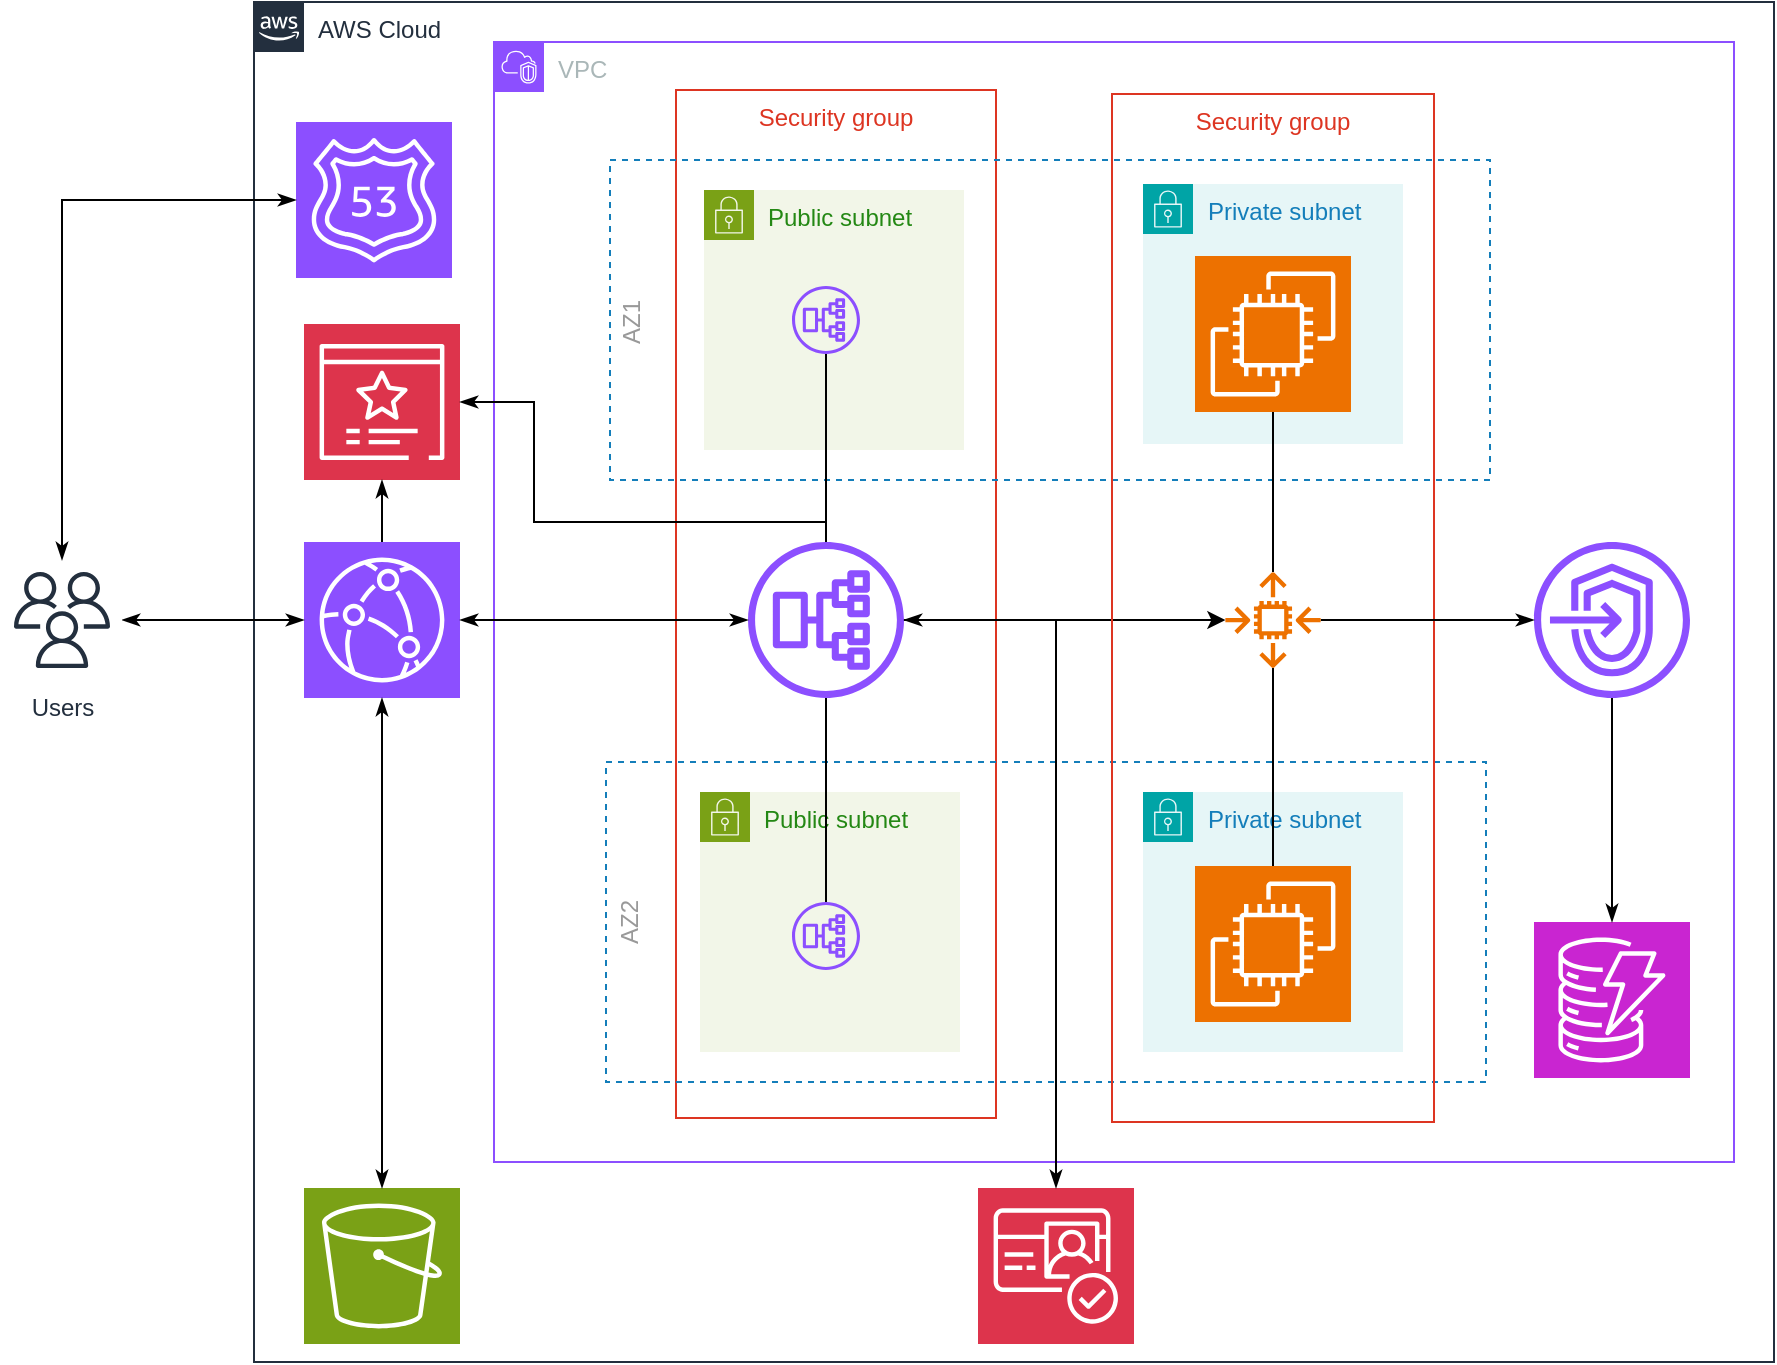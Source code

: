 <mxfile version="22.1.2" type="device">
  <diagram name="ec2" id="_RmQH7KnOGsij2FUnCk4">
    <mxGraphModel dx="1242" dy="878" grid="1" gridSize="10" guides="1" tooltips="1" connect="1" arrows="1" fold="1" page="1" pageScale="1" pageWidth="1169" pageHeight="827" math="0" shadow="0">
      <root>
        <mxCell id="0" />
        <mxCell id="1" parent="0" />
        <mxCell id="RuOC9vCOfAOgvu9QvJPF-28" style="edgeStyle=orthogonalEdgeStyle;rounded=0;orthogonalLoop=1;jettySize=auto;html=1;" parent="1" source="joH_R6q9To4xru3pqBCx-46" target="RuOC9vCOfAOgvu9QvJPF-5" edge="1">
          <mxGeometry relative="1" as="geometry" />
        </mxCell>
        <mxCell id="joH_R6q9To4xru3pqBCx-31" value="Security group" style="fillColor=none;strokeColor=#DD3522;verticalAlign=top;fontStyle=0;fontColor=#DD3522;whiteSpace=wrap;html=1;movable=1;resizable=1;rotatable=1;deletable=1;editable=1;locked=0;connectable=1;container=0;" parent="1" vertex="1">
          <mxGeometry x="371" y="104" width="160" height="514" as="geometry" />
        </mxCell>
        <mxCell id="joH_R6q9To4xru3pqBCx-1" value="AWS Cloud" style="points=[[0,0],[0.25,0],[0.5,0],[0.75,0],[1,0],[1,0.25],[1,0.5],[1,0.75],[1,1],[0.75,1],[0.5,1],[0.25,1],[0,1],[0,0.75],[0,0.5],[0,0.25]];outlineConnect=0;gradientColor=none;html=1;whiteSpace=wrap;fontSize=12;fontStyle=0;container=1;pointerEvents=0;collapsible=0;recursiveResize=0;shape=mxgraph.aws4.group;grIcon=mxgraph.aws4.group_aws_cloud_alt;strokeColor=#232F3E;fillColor=none;verticalAlign=top;align=left;spacingLeft=30;fontColor=#232F3E;dashed=0;" parent="1" vertex="1">
          <mxGeometry x="160" y="60" width="760" height="680" as="geometry" />
        </mxCell>
        <mxCell id="joH_R6q9To4xru3pqBCx-26" value="" style="fillColor=none;strokeColor=#147EBA;dashed=1;verticalAlign=middle;fontStyle=0;fontColor=#147EBA;whiteSpace=wrap;html=1;align=right;horizontal=1;labelPosition=left;verticalLabelPosition=middle;direction=west;flipH=1;flipV=1;" parent="joH_R6q9To4xru3pqBCx-1" vertex="1">
          <mxGeometry x="178" y="79" width="440" height="160" as="geometry" />
        </mxCell>
        <mxCell id="joH_R6q9To4xru3pqBCx-27" value="" style="fillColor=none;strokeColor=#147EBA;dashed=1;verticalAlign=middle;fontStyle=0;fontColor=#147EBA;whiteSpace=wrap;html=1;labelPosition=left;verticalLabelPosition=middle;align=right;" parent="joH_R6q9To4xru3pqBCx-1" vertex="1">
          <mxGeometry x="176" y="380" width="440" height="160" as="geometry" />
        </mxCell>
        <mxCell id="joH_R6q9To4xru3pqBCx-33" value="AZ1" style="text;html=1;strokeColor=none;fillColor=none;align=center;verticalAlign=middle;whiteSpace=wrap;rounded=0;rotation=-90;fontColor=#999999;" parent="joH_R6q9To4xru3pqBCx-1" vertex="1">
          <mxGeometry x="159" y="149" width="60" height="22" as="geometry" />
        </mxCell>
        <mxCell id="joH_R6q9To4xru3pqBCx-36" value="AZ2" style="text;html=1;strokeColor=none;fillColor=none;align=center;verticalAlign=middle;whiteSpace=wrap;rounded=0;rotation=-90;fontColor=#999999;" parent="joH_R6q9To4xru3pqBCx-1" vertex="1">
          <mxGeometry x="158" y="448" width="60" height="24" as="geometry" />
        </mxCell>
        <mxCell id="RuOC9vCOfAOgvu9QvJPF-10" value="" style="sketch=0;points=[[0,0,0],[0.25,0,0],[0.5,0,0],[0.75,0,0],[1,0,0],[0,1,0],[0.25,1,0],[0.5,1,0],[0.75,1,0],[1,1,0],[0,0.25,0],[0,0.5,0],[0,0.75,0],[1,0.25,0],[1,0.5,0],[1,0.75,0]];outlineConnect=0;fontColor=#232F3E;fillColor=#8C4FFF;strokeColor=#ffffff;dashed=0;verticalLabelPosition=bottom;verticalAlign=top;align=center;html=1;fontSize=12;fontStyle=0;aspect=fixed;shape=mxgraph.aws4.resourceIcon;resIcon=mxgraph.aws4.cloudfront;" parent="joH_R6q9To4xru3pqBCx-1" vertex="1">
          <mxGeometry x="25" y="270" width="78" height="78" as="geometry" />
        </mxCell>
        <mxCell id="RuOC9vCOfAOgvu9QvJPF-11" value="" style="sketch=0;points=[[0,0,0],[0.25,0,0],[0.5,0,0],[0.75,0,0],[1,0,0],[0,1,0],[0.25,1,0],[0.5,1,0],[0.75,1,0],[1,1,0],[0,0.25,0],[0,0.5,0],[0,0.75,0],[1,0.25,0],[1,0.5,0],[1,0.75,0]];outlineConnect=0;fontColor=#232F3E;fillColor=#DD344C;strokeColor=#ffffff;dashed=0;verticalLabelPosition=bottom;verticalAlign=top;align=center;html=1;fontSize=12;fontStyle=0;aspect=fixed;shape=mxgraph.aws4.resourceIcon;resIcon=mxgraph.aws4.cognito;" parent="joH_R6q9To4xru3pqBCx-1" vertex="1">
          <mxGeometry x="362" y="593" width="78" height="78" as="geometry" />
        </mxCell>
        <mxCell id="RuOC9vCOfAOgvu9QvJPF-12" value="" style="sketch=0;points=[[0,0,0],[0.25,0,0],[0.5,0,0],[0.75,0,0],[1,0,0],[0,1,0],[0.25,1,0],[0.5,1,0],[0.75,1,0],[1,1,0],[0,0.25,0],[0,0.5,0],[0,0.75,0],[1,0.25,0],[1,0.5,0],[1,0.75,0]];outlineConnect=0;fontColor=#232F3E;fillColor=#7AA116;strokeColor=#ffffff;dashed=0;verticalLabelPosition=bottom;verticalAlign=top;align=center;html=1;fontSize=12;fontStyle=0;aspect=fixed;shape=mxgraph.aws4.resourceIcon;resIcon=mxgraph.aws4.s3;" parent="joH_R6q9To4xru3pqBCx-1" vertex="1">
          <mxGeometry x="25" y="593" width="78" height="78" as="geometry" />
        </mxCell>
        <mxCell id="RuOC9vCOfAOgvu9QvJPF-13" value="" style="sketch=0;points=[[0,0,0],[0.25,0,0],[0.5,0,0],[0.75,0,0],[1,0,0],[0,1,0],[0.25,1,0],[0.5,1,0],[0.75,1,0],[1,1,0],[0,0.25,0],[0,0.5,0],[0,0.75,0],[1,0.25,0],[1,0.5,0],[1,0.75,0]];outlineConnect=0;fontColor=#232F3E;fillColor=#DD344C;strokeColor=#ffffff;dashed=0;verticalLabelPosition=bottom;verticalAlign=top;align=center;html=1;fontSize=12;fontStyle=0;aspect=fixed;shape=mxgraph.aws4.resourceIcon;resIcon=mxgraph.aws4.certificate_manager_3;" parent="joH_R6q9To4xru3pqBCx-1" vertex="1">
          <mxGeometry x="25" y="161" width="78" height="78" as="geometry" />
        </mxCell>
        <mxCell id="RuOC9vCOfAOgvu9QvJPF-16" value="" style="sketch=0;points=[[0,0,0],[0.25,0,0],[0.5,0,0],[0.75,0,0],[1,0,0],[0,1,0],[0.25,1,0],[0.5,1,0],[0.75,1,0],[1,1,0],[0,0.25,0],[0,0.5,0],[0,0.75,0],[1,0.25,0],[1,0.5,0],[1,0.75,0]];outlineConnect=0;fontColor=#232F3E;fillColor=#8C4FFF;strokeColor=#ffffff;dashed=0;verticalLabelPosition=bottom;verticalAlign=top;align=center;html=1;fontSize=12;fontStyle=0;aspect=fixed;shape=mxgraph.aws4.resourceIcon;resIcon=mxgraph.aws4.route_53;" parent="joH_R6q9To4xru3pqBCx-1" vertex="1">
          <mxGeometry x="21" y="60" width="78" height="78" as="geometry" />
        </mxCell>
        <mxCell id="RuOC9vCOfAOgvu9QvJPF-24" style="edgeStyle=orthogonalEdgeStyle;rounded=0;orthogonalLoop=1;jettySize=auto;html=1;entryX=0.5;entryY=0;entryDx=0;entryDy=0;entryPerimeter=0;startArrow=classicThin;startFill=1;endArrow=classicThin;endFill=1;" parent="joH_R6q9To4xru3pqBCx-1" source="RuOC9vCOfAOgvu9QvJPF-10" target="RuOC9vCOfAOgvu9QvJPF-12" edge="1">
          <mxGeometry relative="1" as="geometry" />
        </mxCell>
        <mxCell id="RuOC9vCOfAOgvu9QvJPF-31" style="edgeStyle=orthogonalEdgeStyle;rounded=0;orthogonalLoop=1;jettySize=auto;html=1;entryX=0.5;entryY=1;entryDx=0;entryDy=0;entryPerimeter=0;startArrow=none;startFill=0;endArrow=classicThin;endFill=1;" parent="joH_R6q9To4xru3pqBCx-1" source="RuOC9vCOfAOgvu9QvJPF-10" target="RuOC9vCOfAOgvu9QvJPF-13" edge="1">
          <mxGeometry relative="1" as="geometry" />
        </mxCell>
        <mxCell id="joH_R6q9To4xru3pqBCx-30" value="VPC" style="points=[[0,0],[0.25,0],[0.5,0],[0.75,0],[1,0],[1,0.25],[1,0.5],[1,0.75],[1,1],[0.75,1],[0.5,1],[0.25,1],[0,1],[0,0.75],[0,0.5],[0,0.25]];outlineConnect=0;gradientColor=none;html=1;whiteSpace=wrap;fontSize=12;fontStyle=0;container=0;pointerEvents=0;collapsible=0;recursiveResize=0;shape=mxgraph.aws4.group;grIcon=mxgraph.aws4.group_vpc2;strokeColor=#8C4FFF;fillColor=none;verticalAlign=top;align=left;spacingLeft=30;fontColor=#AAB7B8;dashed=0;" parent="1" vertex="1">
          <mxGeometry x="280" y="80" width="620" height="560" as="geometry" />
        </mxCell>
        <mxCell id="RuOC9vCOfAOgvu9QvJPF-21" style="edgeStyle=orthogonalEdgeStyle;rounded=0;orthogonalLoop=1;jettySize=auto;html=1;startArrow=classicThin;startFill=1;endArrow=classicThin;endFill=1;" parent="1" source="RuOC9vCOfAOgvu9QvJPF-17" target="RuOC9vCOfAOgvu9QvJPF-10" edge="1">
          <mxGeometry relative="1" as="geometry" />
        </mxCell>
        <mxCell id="RuOC9vCOfAOgvu9QvJPF-17" value="Users" style="sketch=0;outlineConnect=0;fontColor=#232F3E;gradientColor=none;strokeColor=#232F3E;fillColor=#ffffff;dashed=0;verticalLabelPosition=bottom;verticalAlign=top;align=center;html=1;fontSize=12;fontStyle=0;aspect=fixed;shape=mxgraph.aws4.resourceIcon;resIcon=mxgraph.aws4.users;" parent="1" vertex="1">
          <mxGeometry x="34" y="339" width="60" height="60" as="geometry" />
        </mxCell>
        <mxCell id="joH_R6q9To4xru3pqBCx-32" value="Security group" style="fillColor=none;strokeColor=#DD3522;verticalAlign=top;fontStyle=0;fontColor=#DD3522;whiteSpace=wrap;html=1;" parent="1" vertex="1">
          <mxGeometry x="589" y="106" width="161" height="514" as="geometry" />
        </mxCell>
        <mxCell id="joH_R6q9To4xru3pqBCx-42" value="Private subnet" style="points=[[0,0],[0.25,0],[0.5,0],[0.75,0],[1,0],[1,0.25],[1,0.5],[1,0.75],[1,1],[0.75,1],[0.5,1],[0.25,1],[0,1],[0,0.75],[0,0.5],[0,0.25]];outlineConnect=0;gradientColor=none;html=1;whiteSpace=wrap;fontSize=12;fontStyle=0;container=1;pointerEvents=0;collapsible=0;recursiveResize=0;shape=mxgraph.aws4.group;grIcon=mxgraph.aws4.group_security_group;grStroke=0;strokeColor=#00A4A6;fillColor=#E6F6F7;verticalAlign=top;align=left;spacingLeft=30;fontColor=#147EBA;dashed=0;" parent="1" vertex="1">
          <mxGeometry x="604.5" y="151" width="130" height="130" as="geometry" />
        </mxCell>
        <mxCell id="joH_R6q9To4xru3pqBCx-43" value="Private subnet" style="points=[[0,0],[0.25,0],[0.5,0],[0.75,0],[1,0],[1,0.25],[1,0.5],[1,0.75],[1,1],[0.75,1],[0.5,1],[0.25,1],[0,1],[0,0.75],[0,0.5],[0,0.25]];outlineConnect=0;gradientColor=none;html=1;whiteSpace=wrap;fontSize=12;fontStyle=0;container=1;pointerEvents=0;collapsible=0;recursiveResize=0;shape=mxgraph.aws4.group;grIcon=mxgraph.aws4.group_security_group;grStroke=0;strokeColor=#00A4A6;fillColor=#E6F6F7;verticalAlign=top;align=left;spacingLeft=30;fontColor=#147EBA;dashed=0;" parent="1" vertex="1">
          <mxGeometry x="604.5" y="455" width="130" height="130" as="geometry" />
        </mxCell>
        <mxCell id="RuOC9vCOfAOgvu9QvJPF-1" value="" style="sketch=0;points=[[0,0,0],[0.25,0,0],[0.5,0,0],[0.75,0,0],[1,0,0],[0,1,0],[0.25,1,0],[0.5,1,0],[0.75,1,0],[1,1,0],[0,0.25,0],[0,0.5,0],[0,0.75,0],[1,0.25,0],[1,0.5,0],[1,0.75,0]];outlineConnect=0;fontColor=#232F3E;fillColor=#C925D1;strokeColor=#ffffff;dashed=0;verticalLabelPosition=bottom;verticalAlign=top;align=center;html=1;fontSize=12;fontStyle=0;aspect=fixed;shape=mxgraph.aws4.resourceIcon;resIcon=mxgraph.aws4.dynamodb;" parent="1" vertex="1">
          <mxGeometry x="800" y="520" width="78" height="78" as="geometry" />
        </mxCell>
        <mxCell id="z87laOLsCSxG7rPkaEnk-1" style="edgeStyle=orthogonalEdgeStyle;rounded=0;orthogonalLoop=1;jettySize=auto;html=1;endArrow=classicThin;endFill=1;" edge="1" parent="1" source="RuOC9vCOfAOgvu9QvJPF-2" target="RuOC9vCOfAOgvu9QvJPF-1">
          <mxGeometry relative="1" as="geometry" />
        </mxCell>
        <mxCell id="RuOC9vCOfAOgvu9QvJPF-2" value="" style="sketch=0;outlineConnect=0;fontColor=#232F3E;gradientColor=none;fillColor=#8C4FFF;strokeColor=none;dashed=0;verticalLabelPosition=bottom;verticalAlign=top;align=center;html=1;fontSize=12;fontStyle=0;aspect=fixed;pointerEvents=1;shape=mxgraph.aws4.endpoints;" parent="1" vertex="1">
          <mxGeometry x="800" y="330" width="78" height="78" as="geometry" />
        </mxCell>
        <mxCell id="RuOC9vCOfAOgvu9QvJPF-3" value="" style="sketch=0;points=[[0,0,0],[0.25,0,0],[0.5,0,0],[0.75,0,0],[1,0,0],[0,1,0],[0.25,1,0],[0.5,1,0],[0.75,1,0],[1,1,0],[0,0.25,0],[0,0.5,0],[0,0.75,0],[1,0.25,0],[1,0.5,0],[1,0.75,0]];outlineConnect=0;fontColor=#232F3E;fillColor=#ED7100;strokeColor=#ffffff;dashed=0;verticalLabelPosition=bottom;verticalAlign=top;align=center;html=1;fontSize=12;fontStyle=0;aspect=fixed;shape=mxgraph.aws4.resourceIcon;resIcon=mxgraph.aws4.ec2;" parent="1" vertex="1">
          <mxGeometry x="630.5" y="187" width="78" height="78" as="geometry" />
        </mxCell>
        <mxCell id="RuOC9vCOfAOgvu9QvJPF-4" value="" style="sketch=0;points=[[0,0,0],[0.25,0,0],[0.5,0,0],[0.75,0,0],[1,0,0],[0,1,0],[0.25,1,0],[0.5,1,0],[0.75,1,0],[1,1,0],[0,0.25,0],[0,0.5,0],[0,0.75,0],[1,0.25,0],[1,0.5,0],[1,0.75,0]];outlineConnect=0;fontColor=#232F3E;fillColor=#ED7100;strokeColor=#ffffff;dashed=0;verticalLabelPosition=bottom;verticalAlign=top;align=center;html=1;fontSize=12;fontStyle=0;aspect=fixed;shape=mxgraph.aws4.resourceIcon;resIcon=mxgraph.aws4.ec2;" parent="1" vertex="1">
          <mxGeometry x="630.5" y="492" width="78" height="78" as="geometry" />
        </mxCell>
        <mxCell id="joH_R6q9To4xru3pqBCx-37" value="Public subnet" style="points=[[0,0],[0.25,0],[0.5,0],[0.75,0],[1,0],[1,0.25],[1,0.5],[1,0.75],[1,1],[0.75,1],[0.5,1],[0.25,1],[0,1],[0,0.75],[0,0.5],[0,0.25]];outlineConnect=0;gradientColor=none;html=1;whiteSpace=wrap;fontSize=12;fontStyle=0;container=0;pointerEvents=0;collapsible=0;recursiveResize=0;shape=mxgraph.aws4.group;grIcon=mxgraph.aws4.group_security_group;grStroke=0;strokeColor=#7AA116;fillColor=#F2F6E8;verticalAlign=top;align=left;spacingLeft=30;fontColor=#248814;dashed=0;movable=1;resizable=1;rotatable=1;deletable=1;editable=1;locked=0;connectable=1;" parent="1" vertex="1">
          <mxGeometry x="385" y="154" width="130" height="130" as="geometry" />
        </mxCell>
        <mxCell id="RuOC9vCOfAOgvu9QvJPF-29" style="edgeStyle=orthogonalEdgeStyle;rounded=0;orthogonalLoop=1;jettySize=auto;html=1;startArrow=none;startFill=0;endArrow=classicThin;endFill=1;" parent="1" source="RuOC9vCOfAOgvu9QvJPF-5" target="RuOC9vCOfAOgvu9QvJPF-2" edge="1">
          <mxGeometry relative="1" as="geometry" />
        </mxCell>
        <mxCell id="RuOC9vCOfAOgvu9QvJPF-5" value="" style="sketch=0;outlineConnect=0;fontColor=#232F3E;gradientColor=none;fillColor=#ED7100;strokeColor=none;dashed=0;verticalLabelPosition=bottom;verticalAlign=top;align=center;html=1;fontSize=12;fontStyle=0;aspect=fixed;pointerEvents=1;shape=mxgraph.aws4.auto_scaling2;" parent="1" vertex="1">
          <mxGeometry x="645.5" y="345" width="48" height="48" as="geometry" />
        </mxCell>
        <mxCell id="joH_R6q9To4xru3pqBCx-41" value="Public subnet" style="points=[[0,0],[0.25,0],[0.5,0],[0.75,0],[1,0],[1,0.25],[1,0.5],[1,0.75],[1,1],[0.75,1],[0.5,1],[0.25,1],[0,1],[0,0.75],[0,0.5],[0,0.25]];outlineConnect=0;gradientColor=none;html=1;whiteSpace=wrap;fontSize=12;fontStyle=0;container=0;pointerEvents=0;collapsible=0;recursiveResize=0;shape=mxgraph.aws4.group;grIcon=mxgraph.aws4.group_security_group;grStroke=0;strokeColor=#7AA116;fillColor=#F2F6E8;verticalAlign=top;align=left;spacingLeft=30;fontColor=#248814;dashed=0;movable=1;resizable=1;rotatable=1;deletable=1;editable=1;locked=0;connectable=1;" parent="1" vertex="1">
          <mxGeometry x="383" y="455" width="130" height="130" as="geometry" />
        </mxCell>
        <mxCell id="joH_R6q9To4xru3pqBCx-46" value="" style="sketch=0;outlineConnect=0;fontColor=#232F3E;gradientColor=none;fillColor=#8C4FFF;strokeColor=none;dashed=0;verticalLabelPosition=bottom;verticalAlign=top;align=center;html=1;fontSize=12;fontStyle=0;aspect=fixed;pointerEvents=1;shape=mxgraph.aws4.application_load_balancer;rotation=-90;movable=1;resizable=1;rotatable=1;deletable=1;editable=1;locked=0;connectable=1;container=0;" parent="1" vertex="1">
          <mxGeometry x="407" y="330" width="78" height="78" as="geometry" />
        </mxCell>
        <mxCell id="RuOC9vCOfAOgvu9QvJPF-22" style="edgeStyle=orthogonalEdgeStyle;rounded=0;orthogonalLoop=1;jettySize=auto;html=1;endArrow=none;endFill=0;" parent="1" source="RuOC9vCOfAOgvu9QvJPF-7" target="joH_R6q9To4xru3pqBCx-46" edge="1">
          <mxGeometry relative="1" as="geometry" />
        </mxCell>
        <mxCell id="RuOC9vCOfAOgvu9QvJPF-7" value="" style="sketch=0;outlineConnect=0;fontColor=#232F3E;gradientColor=none;fillColor=#8C4FFF;strokeColor=none;dashed=0;verticalLabelPosition=bottom;verticalAlign=top;align=center;html=1;fontSize=12;fontStyle=0;aspect=fixed;pointerEvents=1;shape=mxgraph.aws4.application_load_balancer;rotation=-90;movable=1;resizable=1;rotatable=1;deletable=1;editable=1;locked=0;connectable=1;container=0;" parent="1" vertex="1">
          <mxGeometry x="429" y="202" width="34" height="34" as="geometry" />
        </mxCell>
        <mxCell id="RuOC9vCOfAOgvu9QvJPF-23" style="edgeStyle=orthogonalEdgeStyle;rounded=0;orthogonalLoop=1;jettySize=auto;html=1;endArrow=none;endFill=0;" parent="1" source="RuOC9vCOfAOgvu9QvJPF-8" target="joH_R6q9To4xru3pqBCx-46" edge="1">
          <mxGeometry relative="1" as="geometry" />
        </mxCell>
        <mxCell id="RuOC9vCOfAOgvu9QvJPF-8" value="" style="sketch=0;outlineConnect=0;fontColor=#232F3E;gradientColor=none;fillColor=#8C4FFF;strokeColor=none;dashed=0;verticalLabelPosition=bottom;verticalAlign=top;align=center;html=1;fontSize=12;fontStyle=0;aspect=fixed;pointerEvents=1;shape=mxgraph.aws4.application_load_balancer;rotation=-90;movable=1;resizable=1;rotatable=1;deletable=1;editable=1;locked=0;connectable=1;container=0;" parent="1" vertex="1">
          <mxGeometry x="429" y="510" width="34" height="34" as="geometry" />
        </mxCell>
        <mxCell id="RuOC9vCOfAOgvu9QvJPF-19" style="edgeStyle=orthogonalEdgeStyle;rounded=0;orthogonalLoop=1;jettySize=auto;html=1;exitX=1;exitY=0.5;exitDx=0;exitDy=0;exitPerimeter=0;startArrow=classicThin;startFill=1;endArrow=classicThin;endFill=1;" parent="1" source="RuOC9vCOfAOgvu9QvJPF-10" target="joH_R6q9To4xru3pqBCx-46" edge="1">
          <mxGeometry relative="1" as="geometry" />
        </mxCell>
        <mxCell id="RuOC9vCOfAOgvu9QvJPF-20" style="edgeStyle=orthogonalEdgeStyle;rounded=0;orthogonalLoop=1;jettySize=auto;html=1;entryX=0;entryY=0.5;entryDx=0;entryDy=0;entryPerimeter=0;startArrow=classicThin;startFill=1;endArrow=classicThin;endFill=1;" parent="1" source="RuOC9vCOfAOgvu9QvJPF-17" target="RuOC9vCOfAOgvu9QvJPF-16" edge="1">
          <mxGeometry relative="1" as="geometry">
            <Array as="points">
              <mxPoint x="64" y="159" />
            </Array>
          </mxGeometry>
        </mxCell>
        <mxCell id="RuOC9vCOfAOgvu9QvJPF-25" style="edgeStyle=orthogonalEdgeStyle;rounded=0;orthogonalLoop=1;jettySize=auto;html=1;entryX=0.5;entryY=0;entryDx=0;entryDy=0;entryPerimeter=0;startArrow=classicThin;startFill=1;endArrow=classicThin;endFill=1;" parent="1" source="joH_R6q9To4xru3pqBCx-46" target="RuOC9vCOfAOgvu9QvJPF-11" edge="1">
          <mxGeometry relative="1" as="geometry" />
        </mxCell>
        <mxCell id="RuOC9vCOfAOgvu9QvJPF-26" style="edgeStyle=orthogonalEdgeStyle;rounded=0;orthogonalLoop=1;jettySize=auto;html=1;entryX=0.5;entryY=1;entryDx=0;entryDy=0;entryPerimeter=0;endArrow=none;endFill=0;" parent="1" source="RuOC9vCOfAOgvu9QvJPF-5" target="RuOC9vCOfAOgvu9QvJPF-3" edge="1">
          <mxGeometry relative="1" as="geometry" />
        </mxCell>
        <mxCell id="RuOC9vCOfAOgvu9QvJPF-27" style="edgeStyle=orthogonalEdgeStyle;rounded=0;orthogonalLoop=1;jettySize=auto;html=1;entryX=0.5;entryY=0;entryDx=0;entryDy=0;entryPerimeter=0;endArrow=none;endFill=0;" parent="1" source="RuOC9vCOfAOgvu9QvJPF-5" target="RuOC9vCOfAOgvu9QvJPF-4" edge="1">
          <mxGeometry relative="1" as="geometry" />
        </mxCell>
        <mxCell id="RuOC9vCOfAOgvu9QvJPF-32" style="edgeStyle=orthogonalEdgeStyle;rounded=0;orthogonalLoop=1;jettySize=auto;html=1;exitX=1;exitY=0.5;exitDx=0;exitDy=0;exitPerimeter=0;startArrow=classicThin;startFill=1;endArrow=none;endFill=0;" parent="1" source="RuOC9vCOfAOgvu9QvJPF-13" target="joH_R6q9To4xru3pqBCx-46" edge="1">
          <mxGeometry relative="1" as="geometry">
            <Array as="points">
              <mxPoint x="300" y="260" />
              <mxPoint x="300" y="320" />
              <mxPoint x="446" y="320" />
            </Array>
          </mxGeometry>
        </mxCell>
      </root>
    </mxGraphModel>
  </diagram>
</mxfile>
